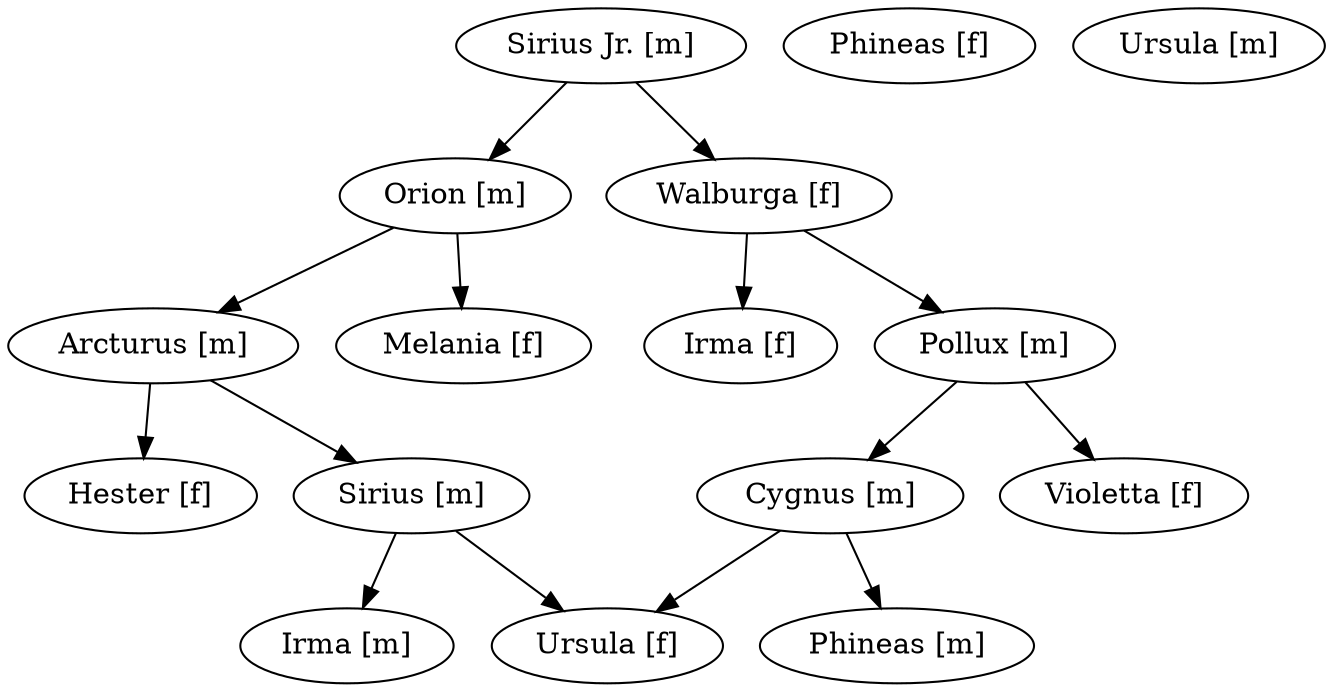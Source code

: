 digraph FamilyTree
{
  "Arcturus [m]" -> "Hester [f]";
  "Arcturus [m]" -> "Sirius [m]";
  "Cygnus [m]" -> "Ursula [f]";
  "Cygnus [m]" -> "Phineas [m]";
  "Hester [f]";
  "Irma [f]";
  "Melania [f]";
  "Orion [m]" -> "Melania [f]";
  "Orion [m]" -> "Arcturus [m]";
  "Phineas [f]";
  "Phineas [m]";
  "Pollux [m]" -> "Violetta [f]";
  "Pollux [m]" -> "Cygnus [m]";
  "Sirius [m]" -> "Ursula [f]";
  "Sirius [m]" -> "Irma [m]";
  "Sirius Jr. [m]" -> "Walburga [f]";
  "Sirius Jr. [m]" -> "Orion [m]";
  "Ursula [f]";
  "Ursula [m]";
  "Violetta [f]";
  "Walburga [f]" -> "Irma [f]";
  "Walburga [f]" -> "Pollux [m]";
}